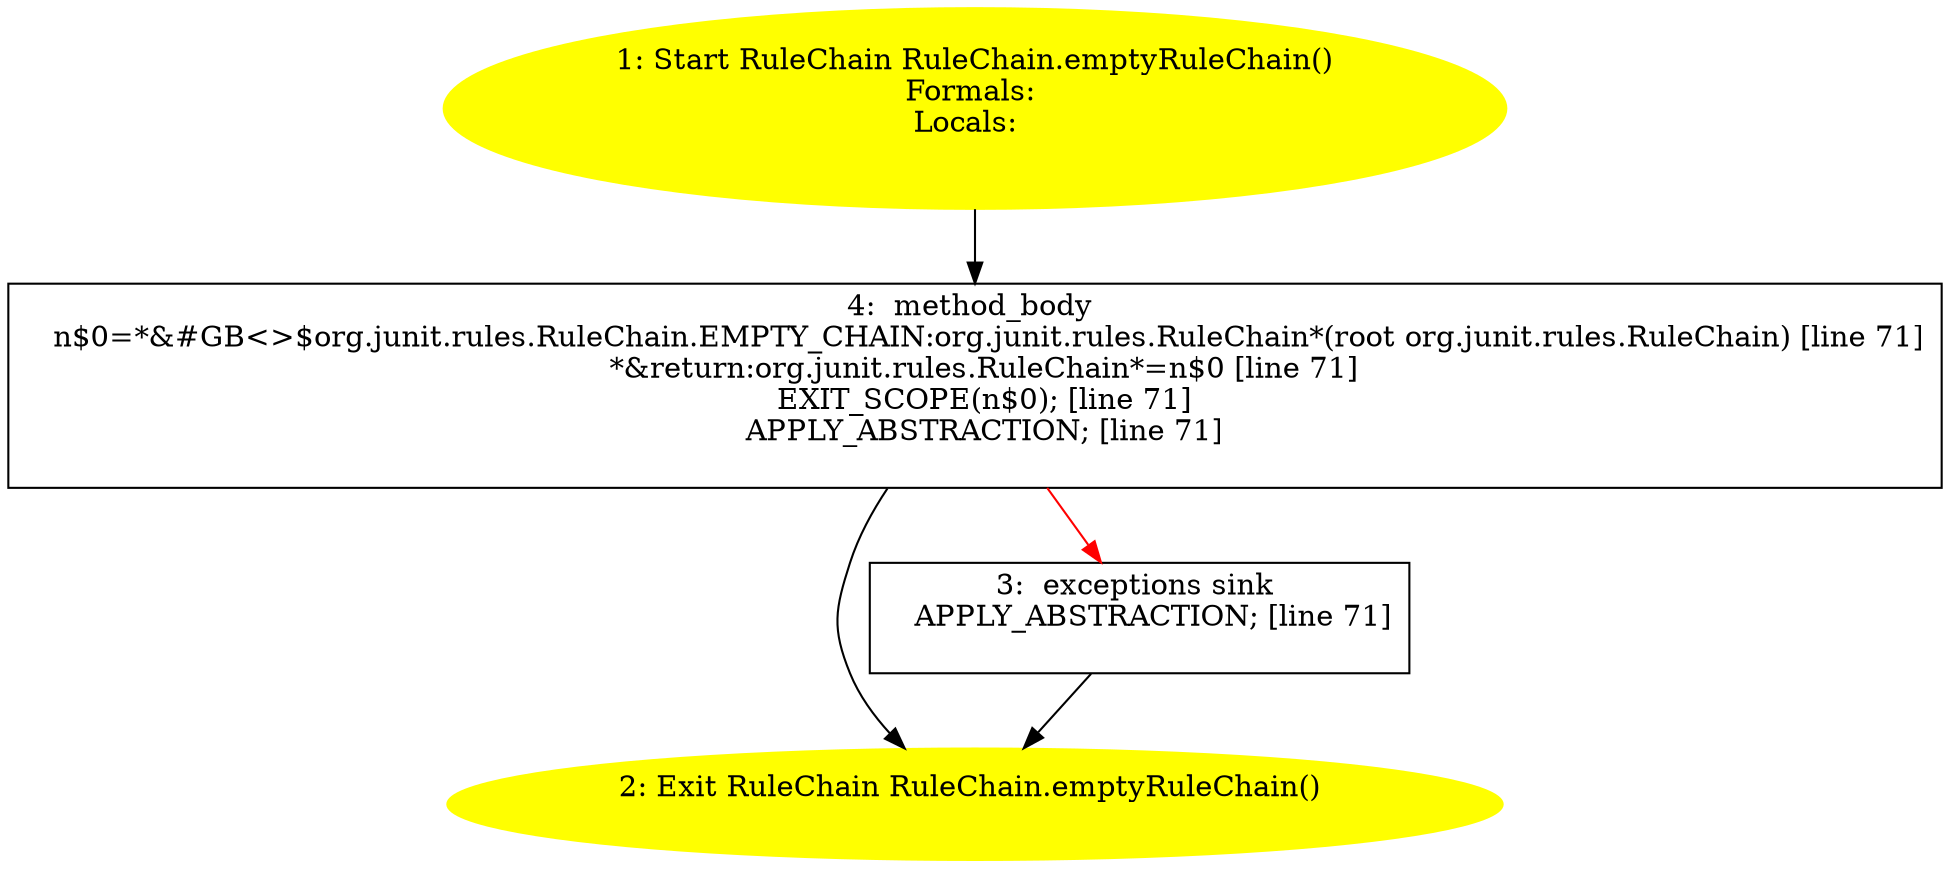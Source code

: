 /* @generated */
digraph cfg {
"org.junit.rules.RuleChain.emptyRuleChain():org.junit.rules.RuleChain.271fa5519fe5cc81abc66010499c6c37_1" [label="1: Start RuleChain RuleChain.emptyRuleChain()\nFormals: \nLocals:  \n  " color=yellow style=filled]
	

	 "org.junit.rules.RuleChain.emptyRuleChain():org.junit.rules.RuleChain.271fa5519fe5cc81abc66010499c6c37_1" -> "org.junit.rules.RuleChain.emptyRuleChain():org.junit.rules.RuleChain.271fa5519fe5cc81abc66010499c6c37_4" ;
"org.junit.rules.RuleChain.emptyRuleChain():org.junit.rules.RuleChain.271fa5519fe5cc81abc66010499c6c37_2" [label="2: Exit RuleChain RuleChain.emptyRuleChain() \n  " color=yellow style=filled]
	

"org.junit.rules.RuleChain.emptyRuleChain():org.junit.rules.RuleChain.271fa5519fe5cc81abc66010499c6c37_3" [label="3:  exceptions sink \n   APPLY_ABSTRACTION; [line 71]\n " shape="box"]
	

	 "org.junit.rules.RuleChain.emptyRuleChain():org.junit.rules.RuleChain.271fa5519fe5cc81abc66010499c6c37_3" -> "org.junit.rules.RuleChain.emptyRuleChain():org.junit.rules.RuleChain.271fa5519fe5cc81abc66010499c6c37_2" ;
"org.junit.rules.RuleChain.emptyRuleChain():org.junit.rules.RuleChain.271fa5519fe5cc81abc66010499c6c37_4" [label="4:  method_body \n   n$0=*&#GB<>$org.junit.rules.RuleChain.EMPTY_CHAIN:org.junit.rules.RuleChain*(root org.junit.rules.RuleChain) [line 71]\n  *&return:org.junit.rules.RuleChain*=n$0 [line 71]\n  EXIT_SCOPE(n$0); [line 71]\n  APPLY_ABSTRACTION; [line 71]\n " shape="box"]
	

	 "org.junit.rules.RuleChain.emptyRuleChain():org.junit.rules.RuleChain.271fa5519fe5cc81abc66010499c6c37_4" -> "org.junit.rules.RuleChain.emptyRuleChain():org.junit.rules.RuleChain.271fa5519fe5cc81abc66010499c6c37_2" ;
	 "org.junit.rules.RuleChain.emptyRuleChain():org.junit.rules.RuleChain.271fa5519fe5cc81abc66010499c6c37_4" -> "org.junit.rules.RuleChain.emptyRuleChain():org.junit.rules.RuleChain.271fa5519fe5cc81abc66010499c6c37_3" [color="red" ];
}
